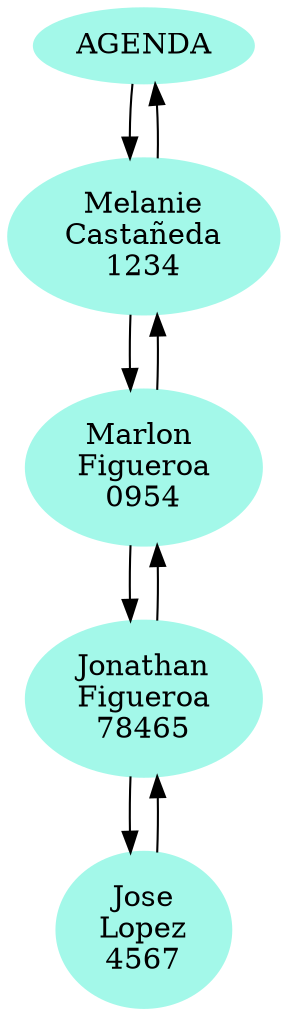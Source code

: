 digraph grafo2{ 
node[ style=filled ,color="#A3F8E9"];
2[label="AGENDA"]
4[label="Melanie
Castañeda
1234"]
2->4
4->2
6[label="Marlon 
Figueroa
0954"]
4->6
6->4
8[label="Jonathan
Figueroa
78465"]
6->8
8->6
10[label="Jose
Lopez
4567"]
8->10
10->8
}

